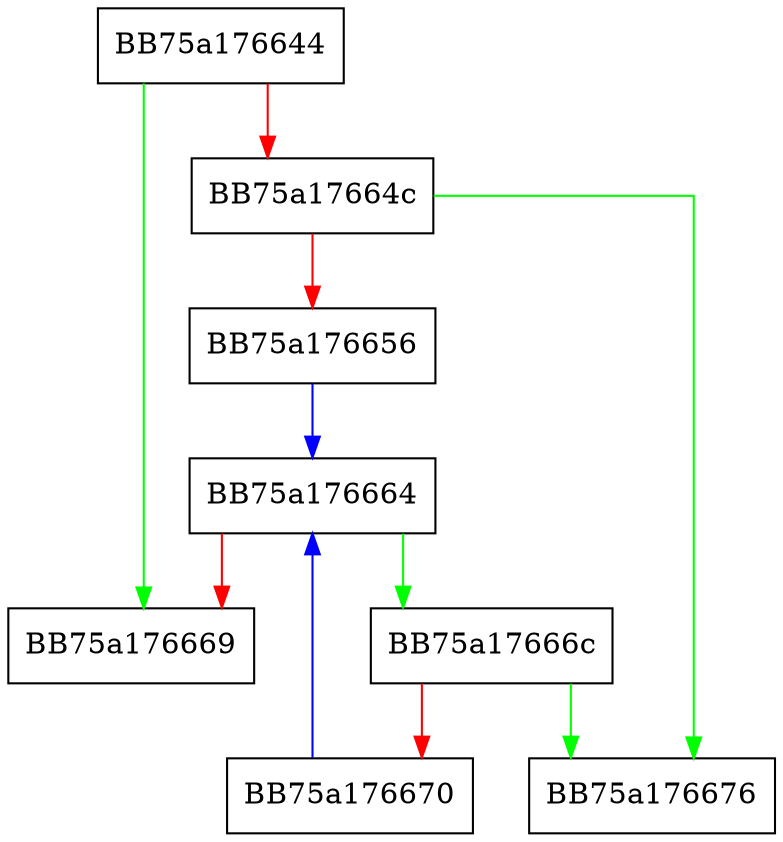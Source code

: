 digraph isCompletionTarget {
  node [shape="box"];
  graph [splines=ortho];
  BB75a176644 -> BB75a176669 [color="green"];
  BB75a176644 -> BB75a17664c [color="red"];
  BB75a17664c -> BB75a176676 [color="green"];
  BB75a17664c -> BB75a176656 [color="red"];
  BB75a176656 -> BB75a176664 [color="blue"];
  BB75a176664 -> BB75a17666c [color="green"];
  BB75a176664 -> BB75a176669 [color="red"];
  BB75a17666c -> BB75a176676 [color="green"];
  BB75a17666c -> BB75a176670 [color="red"];
  BB75a176670 -> BB75a176664 [color="blue"];
}